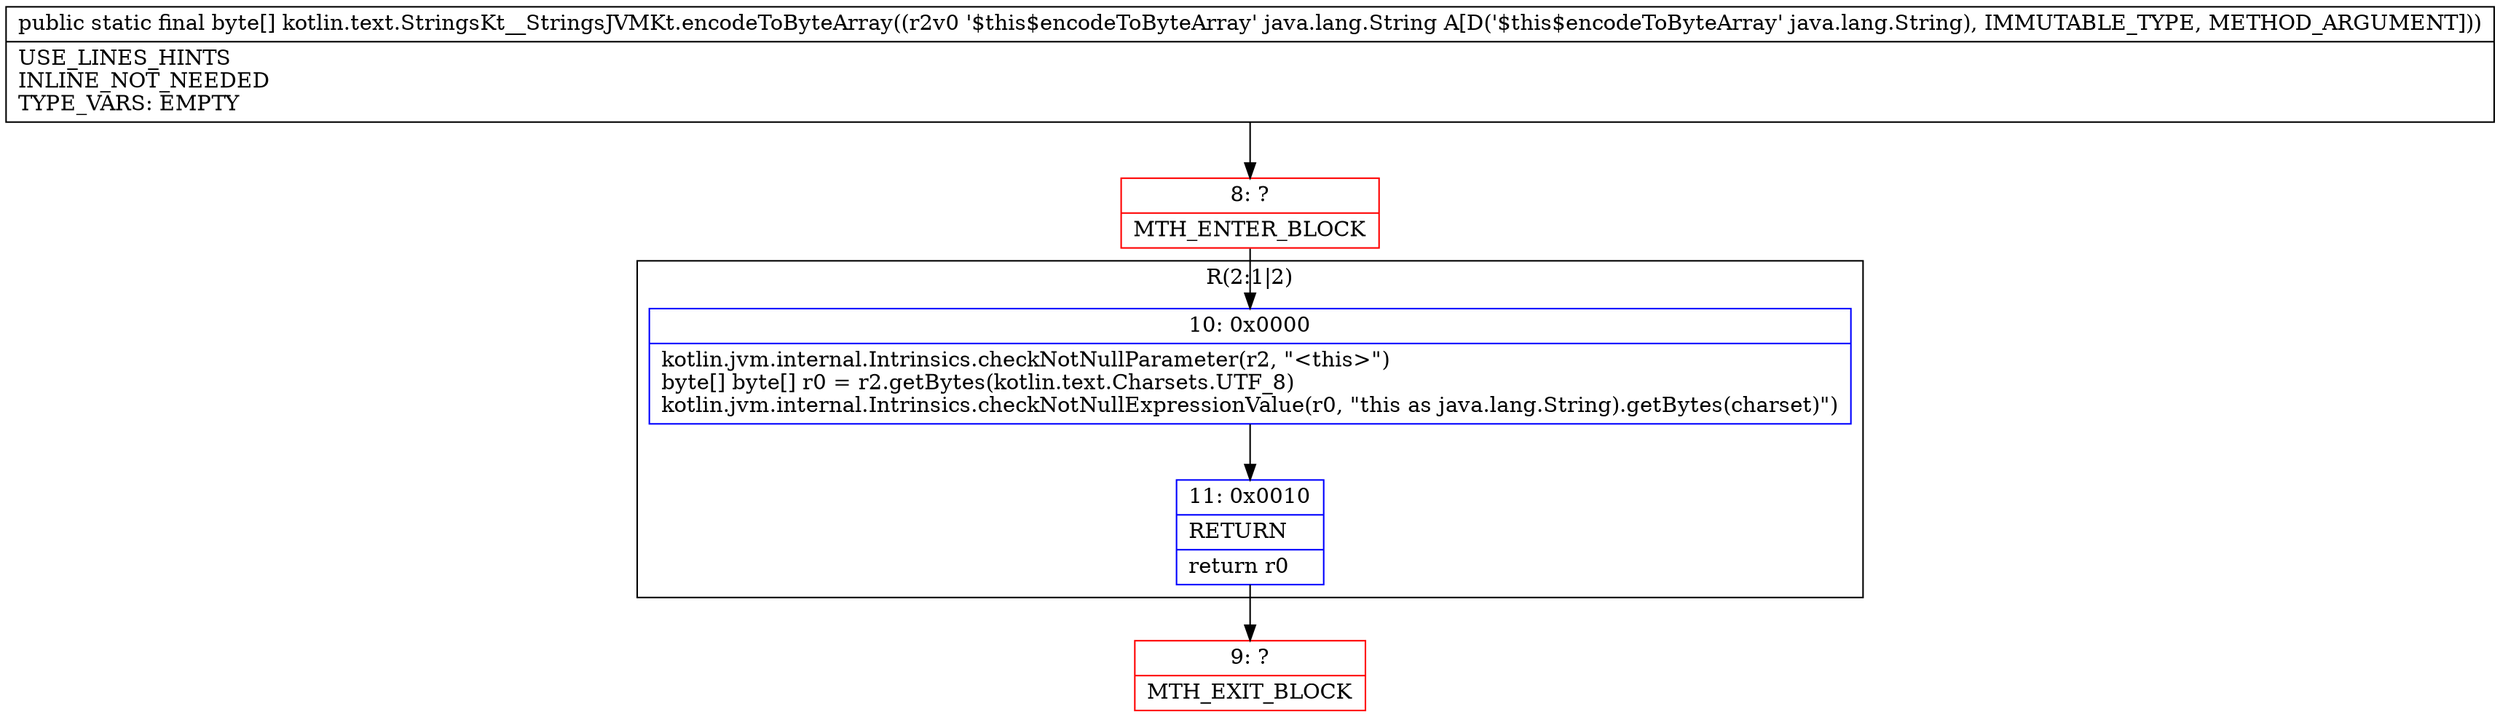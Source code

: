 digraph "CFG forkotlin.text.StringsKt__StringsJVMKt.encodeToByteArray(Ljava\/lang\/String;)[B" {
subgraph cluster_Region_358823552 {
label = "R(2:1|2)";
node [shape=record,color=blue];
Node_10 [shape=record,label="{10\:\ 0x0000|kotlin.jvm.internal.Intrinsics.checkNotNullParameter(r2, \"\<this\>\")\lbyte[] byte[] r0 = r2.getBytes(kotlin.text.Charsets.UTF_8)\lkotlin.jvm.internal.Intrinsics.checkNotNullExpressionValue(r0, \"this as java.lang.String).getBytes(charset)\")\l}"];
Node_11 [shape=record,label="{11\:\ 0x0010|RETURN\l|return r0\l}"];
}
Node_8 [shape=record,color=red,label="{8\:\ ?|MTH_ENTER_BLOCK\l}"];
Node_9 [shape=record,color=red,label="{9\:\ ?|MTH_EXIT_BLOCK\l}"];
MethodNode[shape=record,label="{public static final byte[] kotlin.text.StringsKt__StringsJVMKt.encodeToByteArray((r2v0 '$this$encodeToByteArray' java.lang.String A[D('$this$encodeToByteArray' java.lang.String), IMMUTABLE_TYPE, METHOD_ARGUMENT]))  | USE_LINES_HINTS\lINLINE_NOT_NEEDED\lTYPE_VARS: EMPTY\l}"];
MethodNode -> Node_8;Node_10 -> Node_11;
Node_11 -> Node_9;
Node_8 -> Node_10;
}

